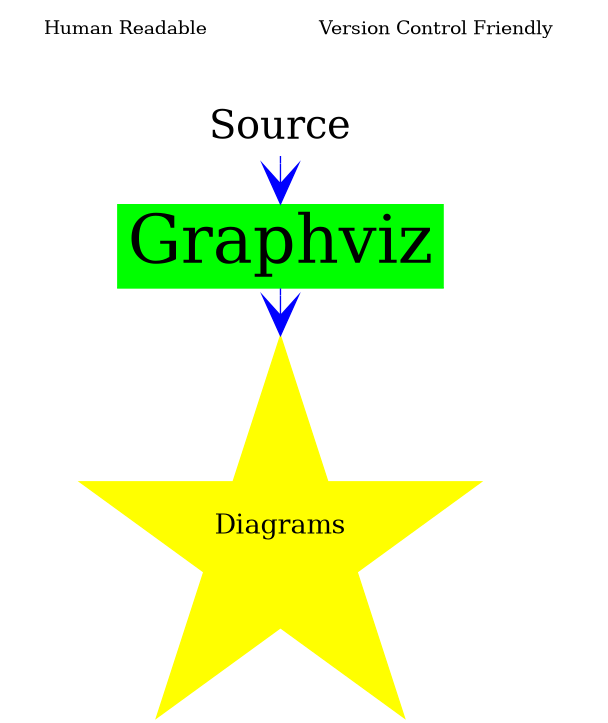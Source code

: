 @startuml
digraph G {
     
  bgcolor="transparent"
  node[style=filled color=white]
  edge[color=white]
     
     

 Source -> Graphviz -> Diagrams [arrowsize=3 arrowhead=vee color=blue]

 Source   [fontsize=30 shape=folder]
 Graphviz [fontsize=50 shape=underline color=green]
 Diagrams [fontsize=20 shape=star style=filled color=yellow]

 "Human Readable"           -> Source
 "Version Control Friendly" -> Source

}

@enduml
